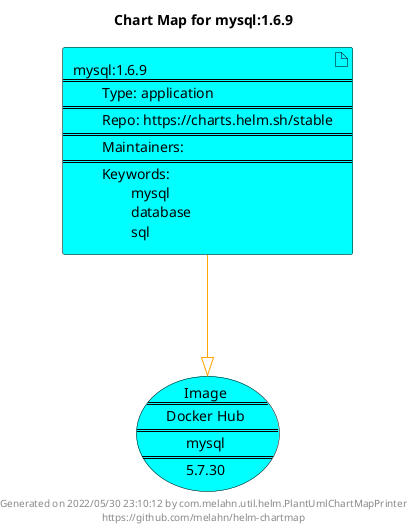 @startuml
skinparam linetype ortho
skinparam backgroundColor white
skinparam usecaseBorderColor black
skinparam usecaseArrowColor LightSlateGray
skinparam artifactBorderColor black
skinparam artifactArrowColor LightSlateGray

title Chart Map for mysql:1.6.9

'There is one referenced Helm Chart
artifact "mysql:1.6.9\n====\n\tType: application\n====\n\tRepo: https://charts.helm.sh/stable\n====\n\tMaintainers: \n====\n\tKeywords: \n\t\tmysql\n\t\tdatabase\n\t\tsql" as mysql_1_6_9 #Aqua

'There is one referenced Docker Image
usecase "Image\n====\nDocker Hub\n====\nmysql\n====\n5.7.30" as mysql_5_7_30 #Aqua

'Chart Dependencies
mysql_1_6_9--[#orange]-|>mysql_5_7_30

center footer Generated on 2022/05/30 23:10:12 by com.melahn.util.helm.PlantUmlChartMapPrinter\nhttps://github.com/melahn/helm-chartmap
@enduml
